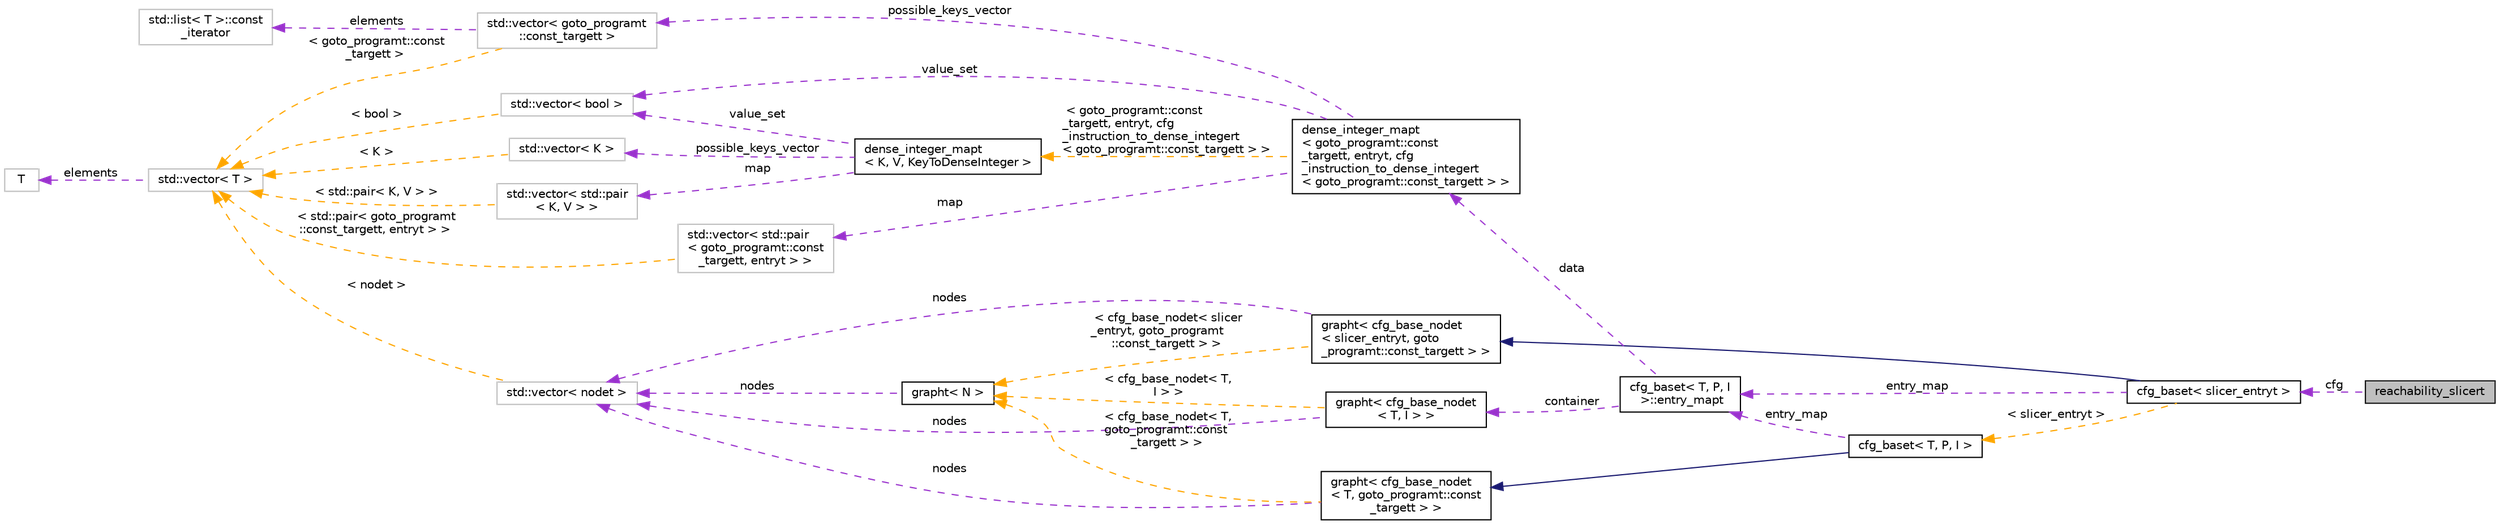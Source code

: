 digraph "reachability_slicert"
{
 // LATEX_PDF_SIZE
  bgcolor="transparent";
  edge [fontname="Helvetica",fontsize="10",labelfontname="Helvetica",labelfontsize="10"];
  node [fontname="Helvetica",fontsize="10",shape=record];
  rankdir="LR";
  Node1 [label="reachability_slicert",height=0.2,width=0.4,color="black", fillcolor="grey75", style="filled", fontcolor="black",tooltip=" "];
  Node2 -> Node1 [dir="back",color="darkorchid3",fontsize="10",style="dashed",label=" cfg" ,fontname="Helvetica"];
  Node2 [label="cfg_baset\< slicer_entryt \>",height=0.2,width=0.4,color="black",URL="$classcfg__baset.html",tooltip=" "];
  Node3 -> Node2 [dir="back",color="midnightblue",fontsize="10",style="solid",fontname="Helvetica"];
  Node3 [label="grapht\< cfg_base_nodet\l\< slicer_entryt, goto\l_programt::const_targett \> \>",height=0.2,width=0.4,color="black",URL="$classgrapht.html",tooltip=" "];
  Node4 -> Node3 [dir="back",color="darkorchid3",fontsize="10",style="dashed",label=" nodes" ,fontname="Helvetica"];
  Node4 [label="std::vector\< nodet \>",height=0.2,width=0.4,color="grey75",tooltip=" "];
  Node5 -> Node4 [dir="back",color="orange",fontsize="10",style="dashed",label=" \< nodet \>" ,fontname="Helvetica"];
  Node5 [label="std::vector\< T \>",height=0.2,width=0.4,color="grey75",tooltip="STL class."];
  Node6 -> Node5 [dir="back",color="darkorchid3",fontsize="10",style="dashed",label=" elements" ,fontname="Helvetica"];
  Node6 [label="T",height=0.2,width=0.4,color="grey75",tooltip=" "];
  Node7 -> Node3 [dir="back",color="orange",fontsize="10",style="dashed",label=" \< cfg_base_nodet\< slicer\l_entryt, goto_programt\l::const_targett \> \>" ,fontname="Helvetica"];
  Node7 [label="grapht\< N \>",height=0.2,width=0.4,color="black",URL="$classgrapht.html",tooltip="A generic directed graph with a parametric node type."];
  Node4 -> Node7 [dir="back",color="darkorchid3",fontsize="10",style="dashed",label=" nodes" ,fontname="Helvetica"];
  Node8 -> Node2 [dir="back",color="darkorchid3",fontsize="10",style="dashed",label=" entry_map" ,fontname="Helvetica"];
  Node8 [label="cfg_baset\< T, P, I\l \>::entry_mapt",height=0.2,width=0.4,color="black",URL="$classcfg__baset_1_1entry__mapt.html",tooltip=" "];
  Node9 -> Node8 [dir="back",color="darkorchid3",fontsize="10",style="dashed",label=" data" ,fontname="Helvetica"];
  Node9 [label="dense_integer_mapt\l\< goto_programt::const\l_targett, entryt, cfg\l_instruction_to_dense_integert\l\< goto_programt::const_targett \> \>",height=0.2,width=0.4,color="black",URL="$classdense__integer__mapt.html",tooltip=" "];
  Node10 -> Node9 [dir="back",color="darkorchid3",fontsize="10",style="dashed",label=" possible_keys_vector" ,fontname="Helvetica"];
  Node10 [label="std::vector\< goto_programt\l::const_targett \>",height=0.2,width=0.4,color="grey75",tooltip=" "];
  Node11 -> Node10 [dir="back",color="darkorchid3",fontsize="10",style="dashed",label=" elements" ,fontname="Helvetica"];
  Node11 [label="std::list\< T \>::const\l_iterator",height=0.2,width=0.4,color="grey75",tooltip="STL iterator class."];
  Node5 -> Node10 [dir="back",color="orange",fontsize="10",style="dashed",label=" \< goto_programt::const\l_targett \>" ,fontname="Helvetica"];
  Node12 -> Node9 [dir="back",color="darkorchid3",fontsize="10",style="dashed",label=" value_set" ,fontname="Helvetica"];
  Node12 [label="std::vector\< bool \>",height=0.2,width=0.4,color="grey75",tooltip=" "];
  Node5 -> Node12 [dir="back",color="orange",fontsize="10",style="dashed",label=" \< bool \>" ,fontname="Helvetica"];
  Node13 -> Node9 [dir="back",color="darkorchid3",fontsize="10",style="dashed",label=" map" ,fontname="Helvetica"];
  Node13 [label="std::vector\< std::pair\l\< goto_programt::const\l_targett, entryt \> \>",height=0.2,width=0.4,color="grey75",tooltip=" "];
  Node5 -> Node13 [dir="back",color="orange",fontsize="10",style="dashed",label=" \< std::pair\< goto_programt\l::const_targett, entryt \> \>" ,fontname="Helvetica"];
  Node14 -> Node9 [dir="back",color="orange",fontsize="10",style="dashed",label=" \< goto_programt::const\l_targett, entryt, cfg\l_instruction_to_dense_integert\l\< goto_programt::const_targett \> \>" ,fontname="Helvetica"];
  Node14 [label="dense_integer_mapt\l\< K, V, KeyToDenseInteger \>",height=0.2,width=0.4,color="black",URL="$classdense__integer__mapt.html",tooltip="A map type that is backed by a vector, which relies on the ability to (a) see the keys that might be ..."];
  Node15 -> Node14 [dir="back",color="darkorchid3",fontsize="10",style="dashed",label=" map" ,fontname="Helvetica"];
  Node15 [label="std::vector\< std::pair\l\< K, V \> \>",height=0.2,width=0.4,color="grey75",tooltip=" "];
  Node5 -> Node15 [dir="back",color="orange",fontsize="10",style="dashed",label=" \< std::pair\< K, V \> \>" ,fontname="Helvetica"];
  Node16 -> Node14 [dir="back",color="darkorchid3",fontsize="10",style="dashed",label=" possible_keys_vector" ,fontname="Helvetica"];
  Node16 [label="std::vector\< K \>",height=0.2,width=0.4,color="grey75",tooltip=" "];
  Node5 -> Node16 [dir="back",color="orange",fontsize="10",style="dashed",label=" \< K \>" ,fontname="Helvetica"];
  Node12 -> Node14 [dir="back",color="darkorchid3",fontsize="10",style="dashed",label=" value_set" ,fontname="Helvetica"];
  Node17 -> Node8 [dir="back",color="darkorchid3",fontsize="10",style="dashed",label=" container" ,fontname="Helvetica"];
  Node17 [label="grapht\< cfg_base_nodet\l\< T, I \> \>",height=0.2,width=0.4,color="black",URL="$classgrapht.html",tooltip=" "];
  Node4 -> Node17 [dir="back",color="darkorchid3",fontsize="10",style="dashed",label=" nodes" ,fontname="Helvetica"];
  Node7 -> Node17 [dir="back",color="orange",fontsize="10",style="dashed",label=" \< cfg_base_nodet\< T,\l I \> \>" ,fontname="Helvetica"];
  Node18 -> Node2 [dir="back",color="orange",fontsize="10",style="dashed",label=" \< slicer_entryt \>" ,fontname="Helvetica"];
  Node18 [label="cfg_baset\< T, P, I \>",height=0.2,width=0.4,color="black",URL="$classcfg__baset.html",tooltip="A multi-procedural control flow graph (CFG) whose nodes store references to instructions in a GOTO pr..."];
  Node19 -> Node18 [dir="back",color="midnightblue",fontsize="10",style="solid",fontname="Helvetica"];
  Node19 [label="grapht\< cfg_base_nodet\l\< T, goto_programt::const\l_targett \> \>",height=0.2,width=0.4,color="black",URL="$classgrapht.html",tooltip=" "];
  Node4 -> Node19 [dir="back",color="darkorchid3",fontsize="10",style="dashed",label=" nodes" ,fontname="Helvetica"];
  Node7 -> Node19 [dir="back",color="orange",fontsize="10",style="dashed",label=" \< cfg_base_nodet\< T,\l goto_programt::const\l_targett \> \>" ,fontname="Helvetica"];
  Node8 -> Node18 [dir="back",color="darkorchid3",fontsize="10",style="dashed",label=" entry_map" ,fontname="Helvetica"];
}
